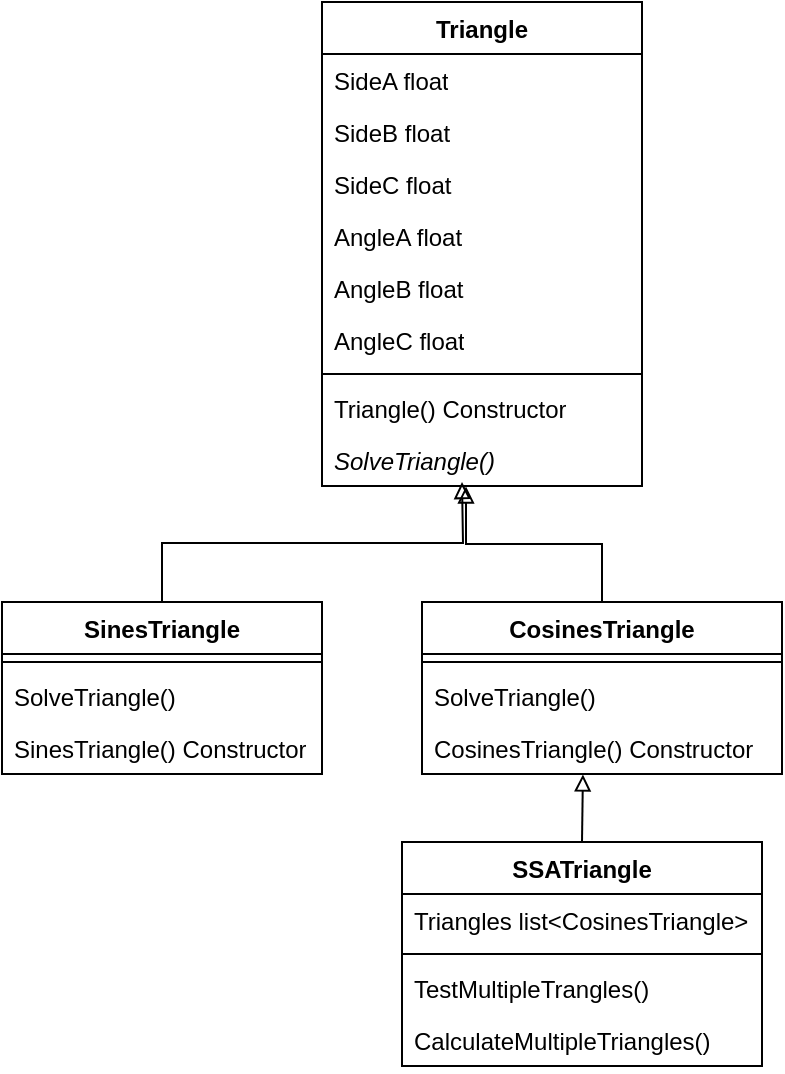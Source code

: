 <mxfile version="22.1.4" type="github">
  <diagram id="C5RBs43oDa-KdzZeNtuy" name="Page-1">
    <mxGraphModel dx="1050" dy="1735" grid="1" gridSize="10" guides="1" tooltips="1" connect="1" arrows="1" fold="1" page="1" pageScale="1" pageWidth="827" pageHeight="1169" math="0" shadow="0">
      <root>
        <mxCell id="WIyWlLk6GJQsqaUBKTNV-0" />
        <mxCell id="WIyWlLk6GJQsqaUBKTNV-1" parent="WIyWlLk6GJQsqaUBKTNV-0" />
        <mxCell id="z3clNfXIA0C9N0q8Gh2m-0" value="SinesTriangle" style="swimlane;fontStyle=1;align=center;verticalAlign=top;childLayout=stackLayout;horizontal=1;startSize=26;horizontalStack=0;resizeParent=1;resizeParentMax=0;resizeLast=0;collapsible=1;marginBottom=0;whiteSpace=wrap;html=1;" vertex="1" parent="WIyWlLk6GJQsqaUBKTNV-1">
          <mxGeometry x="70" y="290" width="160" height="86" as="geometry" />
        </mxCell>
        <mxCell id="z3clNfXIA0C9N0q8Gh2m-2" value="" style="line;strokeWidth=1;fillColor=none;align=left;verticalAlign=middle;spacingTop=-1;spacingLeft=3;spacingRight=3;rotatable=0;labelPosition=right;points=[];portConstraint=eastwest;strokeColor=inherit;" vertex="1" parent="z3clNfXIA0C9N0q8Gh2m-0">
          <mxGeometry y="26" width="160" height="8" as="geometry" />
        </mxCell>
        <mxCell id="z3clNfXIA0C9N0q8Gh2m-3" value="SolveTriangle()" style="text;strokeColor=none;fillColor=none;align=left;verticalAlign=top;spacingLeft=4;spacingRight=4;overflow=hidden;rotatable=0;points=[[0,0.5],[1,0.5]];portConstraint=eastwest;whiteSpace=wrap;html=1;" vertex="1" parent="z3clNfXIA0C9N0q8Gh2m-0">
          <mxGeometry y="34" width="160" height="26" as="geometry" />
        </mxCell>
        <mxCell id="z3clNfXIA0C9N0q8Gh2m-36" value="SinesTriangle() Constructor" style="text;strokeColor=none;fillColor=none;align=left;verticalAlign=top;spacingLeft=4;spacingRight=4;overflow=hidden;rotatable=0;points=[[0,0.5],[1,0.5]];portConstraint=eastwest;whiteSpace=wrap;html=1;" vertex="1" parent="z3clNfXIA0C9N0q8Gh2m-0">
          <mxGeometry y="60" width="160" height="26" as="geometry" />
        </mxCell>
        <mxCell id="z3clNfXIA0C9N0q8Gh2m-9" value="Triangle" style="swimlane;fontStyle=1;align=center;verticalAlign=top;childLayout=stackLayout;horizontal=1;startSize=26;horizontalStack=0;resizeParent=1;resizeParentMax=0;resizeLast=0;collapsible=1;marginBottom=0;whiteSpace=wrap;html=1;" vertex="1" parent="WIyWlLk6GJQsqaUBKTNV-1">
          <mxGeometry x="230" y="-10" width="160" height="242" as="geometry" />
        </mxCell>
        <mxCell id="z3clNfXIA0C9N0q8Gh2m-10" value="SideA float" style="text;strokeColor=none;fillColor=none;align=left;verticalAlign=top;spacingLeft=4;spacingRight=4;overflow=hidden;rotatable=0;points=[[0,0.5],[1,0.5]];portConstraint=eastwest;whiteSpace=wrap;html=1;" vertex="1" parent="z3clNfXIA0C9N0q8Gh2m-9">
          <mxGeometry y="26" width="160" height="26" as="geometry" />
        </mxCell>
        <mxCell id="z3clNfXIA0C9N0q8Gh2m-13" value="SideB float" style="text;strokeColor=none;fillColor=none;align=left;verticalAlign=top;spacingLeft=4;spacingRight=4;overflow=hidden;rotatable=0;points=[[0,0.5],[1,0.5]];portConstraint=eastwest;whiteSpace=wrap;html=1;" vertex="1" parent="z3clNfXIA0C9N0q8Gh2m-9">
          <mxGeometry y="52" width="160" height="26" as="geometry" />
        </mxCell>
        <mxCell id="z3clNfXIA0C9N0q8Gh2m-14" value="SideC float" style="text;strokeColor=none;fillColor=none;align=left;verticalAlign=top;spacingLeft=4;spacingRight=4;overflow=hidden;rotatable=0;points=[[0,0.5],[1,0.5]];portConstraint=eastwest;whiteSpace=wrap;html=1;" vertex="1" parent="z3clNfXIA0C9N0q8Gh2m-9">
          <mxGeometry y="78" width="160" height="26" as="geometry" />
        </mxCell>
        <mxCell id="z3clNfXIA0C9N0q8Gh2m-15" value="AngleA float" style="text;strokeColor=none;fillColor=none;align=left;verticalAlign=top;spacingLeft=4;spacingRight=4;overflow=hidden;rotatable=0;points=[[0,0.5],[1,0.5]];portConstraint=eastwest;whiteSpace=wrap;html=1;" vertex="1" parent="z3clNfXIA0C9N0q8Gh2m-9">
          <mxGeometry y="104" width="160" height="26" as="geometry" />
        </mxCell>
        <mxCell id="z3clNfXIA0C9N0q8Gh2m-16" value="AngleB float" style="text;strokeColor=none;fillColor=none;align=left;verticalAlign=top;spacingLeft=4;spacingRight=4;overflow=hidden;rotatable=0;points=[[0,0.5],[1,0.5]];portConstraint=eastwest;whiteSpace=wrap;html=1;" vertex="1" parent="z3clNfXIA0C9N0q8Gh2m-9">
          <mxGeometry y="130" width="160" height="26" as="geometry" />
        </mxCell>
        <mxCell id="z3clNfXIA0C9N0q8Gh2m-17" value="AngleC float" style="text;strokeColor=none;fillColor=none;align=left;verticalAlign=top;spacingLeft=4;spacingRight=4;overflow=hidden;rotatable=0;points=[[0,0.5],[1,0.5]];portConstraint=eastwest;whiteSpace=wrap;html=1;" vertex="1" parent="z3clNfXIA0C9N0q8Gh2m-9">
          <mxGeometry y="156" width="160" height="26" as="geometry" />
        </mxCell>
        <mxCell id="z3clNfXIA0C9N0q8Gh2m-11" value="" style="line;strokeWidth=1;fillColor=none;align=left;verticalAlign=middle;spacingTop=-1;spacingLeft=3;spacingRight=3;rotatable=0;labelPosition=right;points=[];portConstraint=eastwest;strokeColor=inherit;" vertex="1" parent="z3clNfXIA0C9N0q8Gh2m-9">
          <mxGeometry y="182" width="160" height="8" as="geometry" />
        </mxCell>
        <mxCell id="z3clNfXIA0C9N0q8Gh2m-12" value="Triangle() Constructor" style="text;strokeColor=none;fillColor=none;align=left;verticalAlign=top;spacingLeft=4;spacingRight=4;overflow=hidden;rotatable=0;points=[[0,0.5],[1,0.5]];portConstraint=eastwest;whiteSpace=wrap;html=1;" vertex="1" parent="z3clNfXIA0C9N0q8Gh2m-9">
          <mxGeometry y="190" width="160" height="26" as="geometry" />
        </mxCell>
        <mxCell id="z3clNfXIA0C9N0q8Gh2m-35" value="&lt;i&gt;SolveTriangle()&lt;/i&gt;" style="text;strokeColor=none;fillColor=none;align=left;verticalAlign=top;spacingLeft=4;spacingRight=4;overflow=hidden;rotatable=0;points=[[0,0.5],[1,0.5]];portConstraint=eastwest;whiteSpace=wrap;html=1;" vertex="1" parent="z3clNfXIA0C9N0q8Gh2m-9">
          <mxGeometry y="216" width="160" height="26" as="geometry" />
        </mxCell>
        <mxCell id="z3clNfXIA0C9N0q8Gh2m-18" style="edgeStyle=orthogonalEdgeStyle;rounded=0;orthogonalLoop=1;jettySize=auto;html=1;exitX=0.5;exitY=0;exitDx=0;exitDy=0;endArrow=block;endFill=0;" edge="1" parent="WIyWlLk6GJQsqaUBKTNV-1" source="z3clNfXIA0C9N0q8Gh2m-0">
          <mxGeometry relative="1" as="geometry">
            <mxPoint x="180" y="388" as="sourcePoint" />
            <mxPoint x="300" y="230" as="targetPoint" />
          </mxGeometry>
        </mxCell>
        <mxCell id="z3clNfXIA0C9N0q8Gh2m-21" value="CosinesTriangle" style="swimlane;fontStyle=1;align=center;verticalAlign=top;childLayout=stackLayout;horizontal=1;startSize=26;horizontalStack=0;resizeParent=1;resizeParentMax=0;resizeLast=0;collapsible=1;marginBottom=0;whiteSpace=wrap;html=1;" vertex="1" parent="WIyWlLk6GJQsqaUBKTNV-1">
          <mxGeometry x="280" y="290" width="180" height="86" as="geometry" />
        </mxCell>
        <mxCell id="z3clNfXIA0C9N0q8Gh2m-23" value="" style="line;strokeWidth=1;fillColor=none;align=left;verticalAlign=middle;spacingTop=-1;spacingLeft=3;spacingRight=3;rotatable=0;labelPosition=right;points=[];portConstraint=eastwest;strokeColor=inherit;" vertex="1" parent="z3clNfXIA0C9N0q8Gh2m-21">
          <mxGeometry y="26" width="180" height="8" as="geometry" />
        </mxCell>
        <mxCell id="z3clNfXIA0C9N0q8Gh2m-24" value="SolveTriangle()" style="text;strokeColor=none;fillColor=none;align=left;verticalAlign=top;spacingLeft=4;spacingRight=4;overflow=hidden;rotatable=0;points=[[0,0.5],[1,0.5]];portConstraint=eastwest;whiteSpace=wrap;html=1;" vertex="1" parent="z3clNfXIA0C9N0q8Gh2m-21">
          <mxGeometry y="34" width="180" height="26" as="geometry" />
        </mxCell>
        <mxCell id="z3clNfXIA0C9N0q8Gh2m-25" value="CosinesTriangle() Constructor" style="text;strokeColor=none;fillColor=none;align=left;verticalAlign=top;spacingLeft=4;spacingRight=4;overflow=hidden;rotatable=0;points=[[0,0.5],[1,0.5]];portConstraint=eastwest;whiteSpace=wrap;html=1;" vertex="1" parent="z3clNfXIA0C9N0q8Gh2m-21">
          <mxGeometry y="60" width="180" height="26" as="geometry" />
        </mxCell>
        <mxCell id="z3clNfXIA0C9N0q8Gh2m-27" style="edgeStyle=orthogonalEdgeStyle;rounded=0;orthogonalLoop=1;jettySize=auto;html=1;exitX=0.5;exitY=0;exitDx=0;exitDy=0;entryX=0.45;entryY=1.008;entryDx=0;entryDy=0;entryPerimeter=0;endArrow=block;endFill=0;" edge="1" parent="WIyWlLk6GJQsqaUBKTNV-1" source="z3clNfXIA0C9N0q8Gh2m-21" target="z3clNfXIA0C9N0q8Gh2m-35">
          <mxGeometry relative="1" as="geometry" />
        </mxCell>
        <mxCell id="z3clNfXIA0C9N0q8Gh2m-28" value="SSATriangle" style="swimlane;fontStyle=1;align=center;verticalAlign=top;childLayout=stackLayout;horizontal=1;startSize=26;horizontalStack=0;resizeParent=1;resizeParentMax=0;resizeLast=0;collapsible=1;marginBottom=0;whiteSpace=wrap;html=1;" vertex="1" parent="WIyWlLk6GJQsqaUBKTNV-1">
          <mxGeometry x="270" y="410" width="180" height="112" as="geometry" />
        </mxCell>
        <mxCell id="z3clNfXIA0C9N0q8Gh2m-29" value="Triangles list&amp;lt;CosinesTriangle&amp;gt;" style="text;strokeColor=none;fillColor=none;align=left;verticalAlign=top;spacingLeft=4;spacingRight=4;overflow=hidden;rotatable=0;points=[[0,0.5],[1,0.5]];portConstraint=eastwest;whiteSpace=wrap;html=1;" vertex="1" parent="z3clNfXIA0C9N0q8Gh2m-28">
          <mxGeometry y="26" width="180" height="26" as="geometry" />
        </mxCell>
        <mxCell id="z3clNfXIA0C9N0q8Gh2m-30" value="" style="line;strokeWidth=1;fillColor=none;align=left;verticalAlign=middle;spacingTop=-1;spacingLeft=3;spacingRight=3;rotatable=0;labelPosition=right;points=[];portConstraint=eastwest;strokeColor=inherit;" vertex="1" parent="z3clNfXIA0C9N0q8Gh2m-28">
          <mxGeometry y="52" width="180" height="8" as="geometry" />
        </mxCell>
        <mxCell id="z3clNfXIA0C9N0q8Gh2m-31" value="TestMultipleTrangles()" style="text;strokeColor=none;fillColor=none;align=left;verticalAlign=top;spacingLeft=4;spacingRight=4;overflow=hidden;rotatable=0;points=[[0,0.5],[1,0.5]];portConstraint=eastwest;whiteSpace=wrap;html=1;" vertex="1" parent="z3clNfXIA0C9N0q8Gh2m-28">
          <mxGeometry y="60" width="180" height="26" as="geometry" />
        </mxCell>
        <mxCell id="z3clNfXIA0C9N0q8Gh2m-34" value="CalculateMultipleTriangles()" style="text;strokeColor=none;fillColor=none;align=left;verticalAlign=top;spacingLeft=4;spacingRight=4;overflow=hidden;rotatable=0;points=[[0,0.5],[1,0.5]];portConstraint=eastwest;whiteSpace=wrap;html=1;" vertex="1" parent="z3clNfXIA0C9N0q8Gh2m-28">
          <mxGeometry y="86" width="180" height="26" as="geometry" />
        </mxCell>
        <mxCell id="z3clNfXIA0C9N0q8Gh2m-38" style="edgeStyle=orthogonalEdgeStyle;rounded=0;orthogonalLoop=1;jettySize=auto;html=1;exitX=0.5;exitY=0;exitDx=0;exitDy=0;entryX=0.447;entryY=1.008;entryDx=0;entryDy=0;entryPerimeter=0;endArrow=block;endFill=0;" edge="1" parent="WIyWlLk6GJQsqaUBKTNV-1" source="z3clNfXIA0C9N0q8Gh2m-28" target="z3clNfXIA0C9N0q8Gh2m-25">
          <mxGeometry relative="1" as="geometry" />
        </mxCell>
      </root>
    </mxGraphModel>
  </diagram>
</mxfile>
